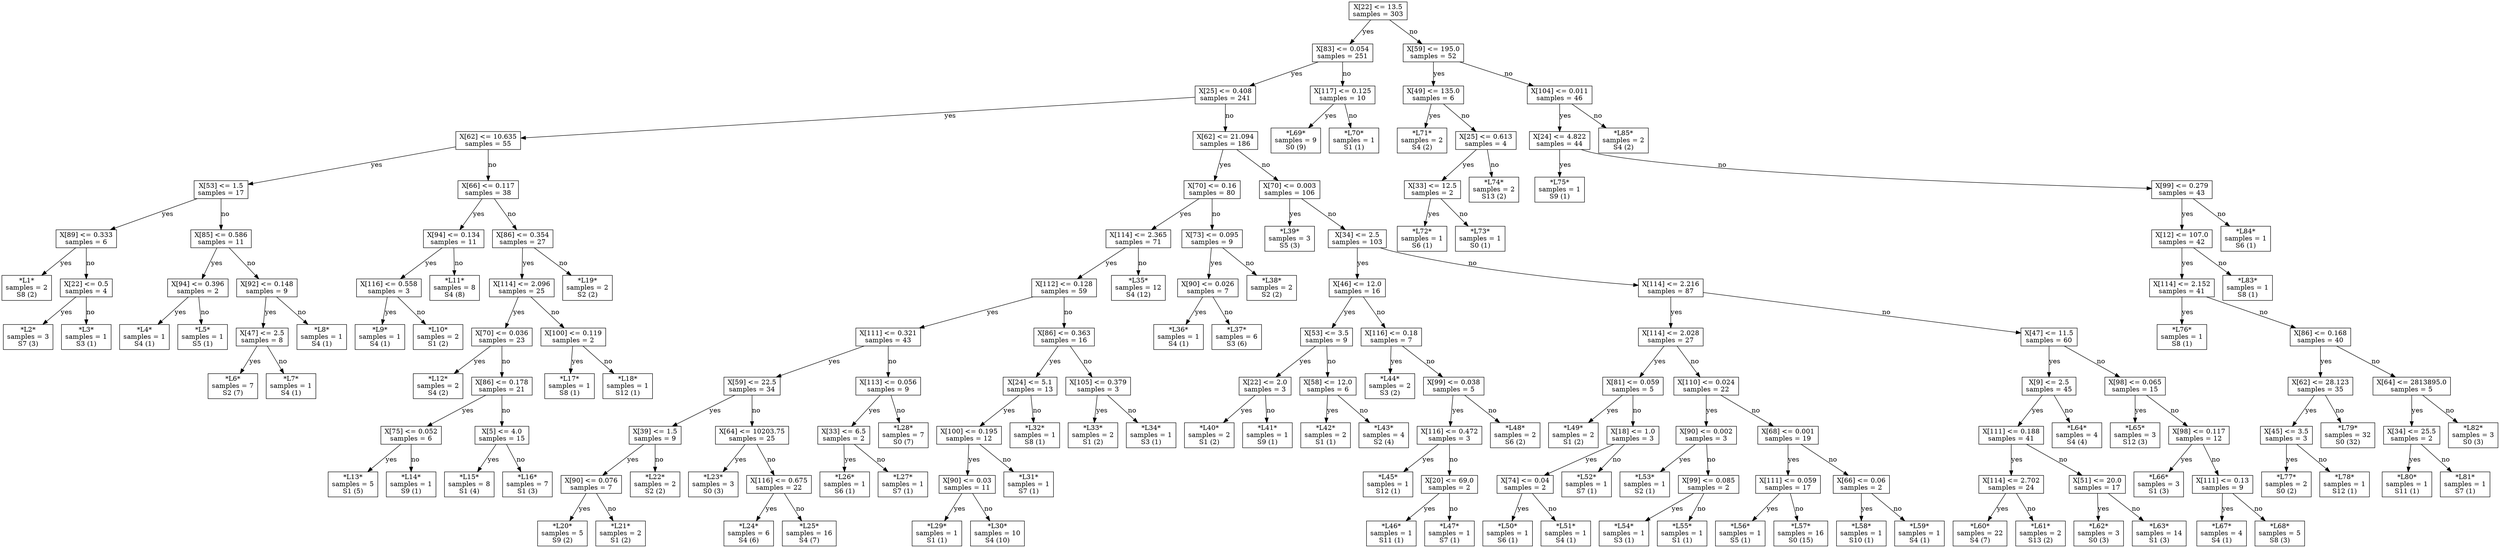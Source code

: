 digraph Tree {
node [shape=box] ;
0 [label="X[22] <= 13.5\nsamples = 303\n"] ;
1 [label="X[83] <= 0.054\nsamples = 251\n"] ;
0 -> 1 [label="yes"];
2 [label="X[25] <= 0.408\nsamples = 241\n"] ;
1 -> 2 [label="yes"];
3 [label="X[62] <= 10.635\nsamples = 55\n"] ;
2 -> 3 [label="yes"];
4 [label="X[53] <= 1.5\nsamples = 17\n"] ;
3 -> 4 [label="yes"];
5 [label="X[89] <= 0.333\nsamples = 6\n"] ;
4 -> 5 [label="yes"];
6 [label="*L1*\nsamples = 2\nS8 (2)\n"] ;
5 -> 6 [label="yes"];
7 [label="X[22] <= 0.5\nsamples = 4\n"] ;
5 -> 7 [label="no"];
8 [label="*L2*\nsamples = 3\nS7 (3)\n"] ;
7 -> 8 [label="yes"];
9 [label="*L3*\nsamples = 1\nS3 (1)\n"] ;
7 -> 9 [label="no"];
10 [label="X[85] <= 0.586\nsamples = 11\n"] ;
4 -> 10 [label="no"];
11 [label="X[94] <= 0.396\nsamples = 2\n"] ;
10 -> 11 [label="yes"];
12 [label="*L4*\nsamples = 1\nS4 (1)\n"] ;
11 -> 12 [label="yes"];
13 [label="*L5*\nsamples = 1\nS5 (1)\n"] ;
11 -> 13 [label="no"];
14 [label="X[92] <= 0.148\nsamples = 9\n"] ;
10 -> 14 [label="no"];
15 [label="X[47] <= 2.5\nsamples = 8\n"] ;
14 -> 15 [label="yes"];
16 [label="*L6*\nsamples = 7\nS2 (7)\n"] ;
15 -> 16 [label="yes"];
17 [label="*L7*\nsamples = 1\nS4 (1)\n"] ;
15 -> 17 [label="no"];
18 [label="*L8*\nsamples = 1\nS4 (1)\n"] ;
14 -> 18 [label="no"];
19 [label="X[66] <= 0.117\nsamples = 38\n"] ;
3 -> 19 [label="no"];
20 [label="X[94] <= 0.134\nsamples = 11\n"] ;
19 -> 20 [label="yes"];
21 [label="X[116] <= 0.558\nsamples = 3\n"] ;
20 -> 21 [label="yes"];
22 [label="*L9*\nsamples = 1\nS4 (1)\n"] ;
21 -> 22 [label="yes"];
23 [label="*L10*\nsamples = 2\nS1 (2)\n"] ;
21 -> 23 [label="no"];
24 [label="*L11*\nsamples = 8\nS4 (8)\n"] ;
20 -> 24 [label="no"];
25 [label="X[86] <= 0.354\nsamples = 27\n"] ;
19 -> 25 [label="no"];
26 [label="X[114] <= 2.096\nsamples = 25\n"] ;
25 -> 26 [label="yes"];
27 [label="X[70] <= 0.036\nsamples = 23\n"] ;
26 -> 27 [label="yes"];
28 [label="*L12*\nsamples = 2\nS4 (2)\n"] ;
27 -> 28 [label="yes"];
29 [label="X[86] <= 0.178\nsamples = 21\n"] ;
27 -> 29 [label="no"];
30 [label="X[75] <= 0.052\nsamples = 6\n"] ;
29 -> 30 [label="yes"];
31 [label="*L13*\nsamples = 5\nS1 (5)\n"] ;
30 -> 31 [label="yes"];
32 [label="*L14*\nsamples = 1\nS9 (1)\n"] ;
30 -> 32 [label="no"];
33 [label="X[5] <= 4.0\nsamples = 15\n"] ;
29 -> 33 [label="no"];
34 [label="*L15*\nsamples = 8\nS1 (4)\n"] ;
33 -> 34 [label="yes"];
35 [label="*L16*\nsamples = 7\nS1 (3)\n"] ;
33 -> 35 [label="no"];
36 [label="X[100] <= 0.119\nsamples = 2\n"] ;
26 -> 36 [label="no"];
37 [label="*L17*\nsamples = 1\nS8 (1)\n"] ;
36 -> 37 [label="yes"];
38 [label="*L18*\nsamples = 1\nS12 (1)\n"] ;
36 -> 38 [label="no"];
39 [label="*L19*\nsamples = 2\nS2 (2)\n"] ;
25 -> 39 [label="no"];
40 [label="X[62] <= 21.094\nsamples = 186\n"] ;
2 -> 40 [label="no"];
41 [label="X[70] <= 0.16\nsamples = 80\n"] ;
40 -> 41 [label="yes"];
42 [label="X[114] <= 2.365\nsamples = 71\n"] ;
41 -> 42 [label="yes"];
43 [label="X[112] <= 0.128\nsamples = 59\n"] ;
42 -> 43 [label="yes"];
44 [label="X[111] <= 0.321\nsamples = 43\n"] ;
43 -> 44 [label="yes"];
45 [label="X[59] <= 22.5\nsamples = 34\n"] ;
44 -> 45 [label="yes"];
46 [label="X[39] <= 1.5\nsamples = 9\n"] ;
45 -> 46 [label="yes"];
47 [label="X[90] <= 0.076\nsamples = 7\n"] ;
46 -> 47 [label="yes"];
48 [label="*L20*\nsamples = 5\nS9 (2)\n"] ;
47 -> 48 [label="yes"];
49 [label="*L21*\nsamples = 2\nS1 (2)\n"] ;
47 -> 49 [label="no"];
50 [label="*L22*\nsamples = 2\nS2 (2)\n"] ;
46 -> 50 [label="no"];
51 [label="X[64] <= 10203.75\nsamples = 25\n"] ;
45 -> 51 [label="no"];
52 [label="*L23*\nsamples = 3\nS0 (3)\n"] ;
51 -> 52 [label="yes"];
53 [label="X[116] <= 0.675\nsamples = 22\n"] ;
51 -> 53 [label="no"];
54 [label="*L24*\nsamples = 6\nS4 (6)\n"] ;
53 -> 54 [label="yes"];
55 [label="*L25*\nsamples = 16\nS4 (7)\n"] ;
53 -> 55 [label="no"];
56 [label="X[113] <= 0.056\nsamples = 9\n"] ;
44 -> 56 [label="no"];
57 [label="X[33] <= 6.5\nsamples = 2\n"] ;
56 -> 57 [label="yes"];
58 [label="*L26*\nsamples = 1\nS6 (1)\n"] ;
57 -> 58 [label="yes"];
59 [label="*L27*\nsamples = 1\nS7 (1)\n"] ;
57 -> 59 [label="no"];
60 [label="*L28*\nsamples = 7\nS0 (7)\n"] ;
56 -> 60 [label="no"];
61 [label="X[86] <= 0.363\nsamples = 16\n"] ;
43 -> 61 [label="no"];
62 [label="X[24] <= 5.1\nsamples = 13\n"] ;
61 -> 62 [label="yes"];
63 [label="X[100] <= 0.195\nsamples = 12\n"] ;
62 -> 63 [label="yes"];
64 [label="X[90] <= 0.03\nsamples = 11\n"] ;
63 -> 64 [label="yes"];
65 [label="*L29*\nsamples = 1\nS1 (1)\n"] ;
64 -> 65 [label="yes"];
66 [label="*L30*\nsamples = 10\nS4 (10)\n"] ;
64 -> 66 [label="no"];
67 [label="*L31*\nsamples = 1\nS7 (1)\n"] ;
63 -> 67 [label="no"];
68 [label="*L32*\nsamples = 1\nS8 (1)\n"] ;
62 -> 68 [label="no"];
69 [label="X[105] <= 0.379\nsamples = 3\n"] ;
61 -> 69 [label="no"];
70 [label="*L33*\nsamples = 2\nS1 (2)\n"] ;
69 -> 70 [label="yes"];
71 [label="*L34*\nsamples = 1\nS3 (1)\n"] ;
69 -> 71 [label="no"];
72 [label="*L35*\nsamples = 12\nS4 (12)\n"] ;
42 -> 72 [label="no"];
73 [label="X[73] <= 0.095\nsamples = 9\n"] ;
41 -> 73 [label="no"];
74 [label="X[90] <= 0.026\nsamples = 7\n"] ;
73 -> 74 [label="yes"];
75 [label="*L36*\nsamples = 1\nS4 (1)\n"] ;
74 -> 75 [label="yes"];
76 [label="*L37*\nsamples = 6\nS3 (6)\n"] ;
74 -> 76 [label="no"];
77 [label="*L38*\nsamples = 2\nS2 (2)\n"] ;
73 -> 77 [label="no"];
78 [label="X[70] <= 0.003\nsamples = 106\n"] ;
40 -> 78 [label="no"];
79 [label="*L39*\nsamples = 3\nS5 (3)\n"] ;
78 -> 79 [label="yes"];
80 [label="X[34] <= 2.5\nsamples = 103\n"] ;
78 -> 80 [label="no"];
81 [label="X[46] <= 12.0\nsamples = 16\n"] ;
80 -> 81 [label="yes"];
82 [label="X[53] <= 3.5\nsamples = 9\n"] ;
81 -> 82 [label="yes"];
83 [label="X[22] <= 2.0\nsamples = 3\n"] ;
82 -> 83 [label="yes"];
84 [label="*L40*\nsamples = 2\nS1 (2)\n"] ;
83 -> 84 [label="yes"];
85 [label="*L41*\nsamples = 1\nS9 (1)\n"] ;
83 -> 85 [label="no"];
86 [label="X[58] <= 12.0\nsamples = 6\n"] ;
82 -> 86 [label="no"];
87 [label="*L42*\nsamples = 2\nS1 (1)\n"] ;
86 -> 87 [label="yes"];
88 [label="*L43*\nsamples = 4\nS2 (4)\n"] ;
86 -> 88 [label="no"];
89 [label="X[116] <= 0.18\nsamples = 7\n"] ;
81 -> 89 [label="no"];
90 [label="*L44*\nsamples = 2\nS3 (2)\n"] ;
89 -> 90 [label="yes"];
91 [label="X[99] <= 0.038\nsamples = 5\n"] ;
89 -> 91 [label="no"];
92 [label="X[116] <= 0.472\nsamples = 3\n"] ;
91 -> 92 [label="yes"];
93 [label="*L45*\nsamples = 1\nS12 (1)\n"] ;
92 -> 93 [label="yes"];
94 [label="X[20] <= 69.0\nsamples = 2\n"] ;
92 -> 94 [label="no"];
95 [label="*L46*\nsamples = 1\nS11 (1)\n"] ;
94 -> 95 [label="yes"];
96 [label="*L47*\nsamples = 1\nS7 (1)\n"] ;
94 -> 96 [label="no"];
97 [label="*L48*\nsamples = 2\nS6 (2)\n"] ;
91 -> 97 [label="no"];
98 [label="X[114] <= 2.216\nsamples = 87\n"] ;
80 -> 98 [label="no"];
99 [label="X[114] <= 2.028\nsamples = 27\n"] ;
98 -> 99 [label="yes"];
100 [label="X[81] <= 0.059\nsamples = 5\n"] ;
99 -> 100 [label="yes"];
101 [label="*L49*\nsamples = 2\nS1 (2)\n"] ;
100 -> 101 [label="yes"];
102 [label="X[18] <= 1.0\nsamples = 3\n"] ;
100 -> 102 [label="no"];
103 [label="X[74] <= 0.04\nsamples = 2\n"] ;
102 -> 103 [label="yes"];
104 [label="*L50*\nsamples = 1\nS6 (1)\n"] ;
103 -> 104 [label="yes"];
105 [label="*L51*\nsamples = 1\nS4 (1)\n"] ;
103 -> 105 [label="no"];
106 [label="*L52*\nsamples = 1\nS7 (1)\n"] ;
102 -> 106 [label="no"];
107 [label="X[110] <= 0.024\nsamples = 22\n"] ;
99 -> 107 [label="no"];
108 [label="X[90] <= 0.002\nsamples = 3\n"] ;
107 -> 108 [label="yes"];
109 [label="*L53*\nsamples = 1\nS2 (1)\n"] ;
108 -> 109 [label="yes"];
110 [label="X[99] <= 0.085\nsamples = 2\n"] ;
108 -> 110 [label="no"];
111 [label="*L54*\nsamples = 1\nS3 (1)\n"] ;
110 -> 111 [label="yes"];
112 [label="*L55*\nsamples = 1\nS1 (1)\n"] ;
110 -> 112 [label="no"];
113 [label="X[68] <= 0.001\nsamples = 19\n"] ;
107 -> 113 [label="no"];
114 [label="X[111] <= 0.059\nsamples = 17\n"] ;
113 -> 114 [label="yes"];
115 [label="*L56*\nsamples = 1\nS5 (1)\n"] ;
114 -> 115 [label="yes"];
116 [label="*L57*\nsamples = 16\nS0 (15)\n"] ;
114 -> 116 [label="no"];
117 [label="X[66] <= 0.06\nsamples = 2\n"] ;
113 -> 117 [label="no"];
118 [label="*L58*\nsamples = 1\nS10 (1)\n"] ;
117 -> 118 [label="yes"];
119 [label="*L59*\nsamples = 1\nS4 (1)\n"] ;
117 -> 119 [label="no"];
120 [label="X[47] <= 11.5\nsamples = 60\n"] ;
98 -> 120 [label="no"];
121 [label="X[9] <= 2.5\nsamples = 45\n"] ;
120 -> 121 [label="yes"];
122 [label="X[111] <= 0.188\nsamples = 41\n"] ;
121 -> 122 [label="yes"];
123 [label="X[114] <= 2.702\nsamples = 24\n"] ;
122 -> 123 [label="yes"];
124 [label="*L60*\nsamples = 22\nS4 (7)\n"] ;
123 -> 124 [label="yes"];
125 [label="*L61*\nsamples = 2\nS13 (2)\n"] ;
123 -> 125 [label="no"];
126 [label="X[51] <= 20.0\nsamples = 17\n"] ;
122 -> 126 [label="no"];
127 [label="*L62*\nsamples = 3\nS0 (3)\n"] ;
126 -> 127 [label="yes"];
128 [label="*L63*\nsamples = 14\nS1 (3)\n"] ;
126 -> 128 [label="no"];
129 [label="*L64*\nsamples = 4\nS4 (4)\n"] ;
121 -> 129 [label="no"];
130 [label="X[98] <= 0.065\nsamples = 15\n"] ;
120 -> 130 [label="no"];
131 [label="*L65*\nsamples = 3\nS12 (3)\n"] ;
130 -> 131 [label="yes"];
132 [label="X[98] <= 0.117\nsamples = 12\n"] ;
130 -> 132 [label="no"];
133 [label="*L66*\nsamples = 3\nS1 (3)\n"] ;
132 -> 133 [label="yes"];
134 [label="X[111] <= 0.13\nsamples = 9\n"] ;
132 -> 134 [label="no"];
135 [label="*L67*\nsamples = 4\nS4 (1)\n"] ;
134 -> 135 [label="yes"];
136 [label="*L68*\nsamples = 5\nS8 (3)\n"] ;
134 -> 136 [label="no"];
137 [label="X[117] <= 0.125\nsamples = 10\n"] ;
1 -> 137 [label="no"];
138 [label="*L69*\nsamples = 9\nS0 (9)\n"] ;
137 -> 138 [label="yes"];
139 [label="*L70*\nsamples = 1\nS1 (1)\n"] ;
137 -> 139 [label="no"];
140 [label="X[59] <= 195.0\nsamples = 52\n"] ;
0 -> 140 [label="no"];
141 [label="X[49] <= 135.0\nsamples = 6\n"] ;
140 -> 141 [label="yes"];
142 [label="*L71*\nsamples = 2\nS4 (2)\n"] ;
141 -> 142 [label="yes"];
143 [label="X[25] <= 0.613\nsamples = 4\n"] ;
141 -> 143 [label="no"];
144 [label="X[33] <= 12.5\nsamples = 2\n"] ;
143 -> 144 [label="yes"];
145 [label="*L72*\nsamples = 1\nS6 (1)\n"] ;
144 -> 145 [label="yes"];
146 [label="*L73*\nsamples = 1\nS0 (1)\n"] ;
144 -> 146 [label="no"];
147 [label="*L74*\nsamples = 2\nS13 (2)\n"] ;
143 -> 147 [label="no"];
148 [label="X[104] <= 0.011\nsamples = 46\n"] ;
140 -> 148 [label="no"];
149 [label="X[24] <= 4.822\nsamples = 44\n"] ;
148 -> 149 [label="yes"];
150 [label="*L75*\nsamples = 1\nS9 (1)\n"] ;
149 -> 150 [label="yes"];
151 [label="X[99] <= 0.279\nsamples = 43\n"] ;
149 -> 151 [label="no"];
152 [label="X[12] <= 107.0\nsamples = 42\n"] ;
151 -> 152 [label="yes"];
153 [label="X[114] <= 2.152\nsamples = 41\n"] ;
152 -> 153 [label="yes"];
154 [label="*L76*\nsamples = 1\nS8 (1)\n"] ;
153 -> 154 [label="yes"];
155 [label="X[86] <= 0.168\nsamples = 40\n"] ;
153 -> 155 [label="no"];
156 [label="X[62] <= 28.123\nsamples = 35\n"] ;
155 -> 156 [label="yes"];
157 [label="X[45] <= 3.5\nsamples = 3\n"] ;
156 -> 157 [label="yes"];
158 [label="*L77*\nsamples = 2\nS0 (2)\n"] ;
157 -> 158 [label="yes"];
159 [label="*L78*\nsamples = 1\nS12 (1)\n"] ;
157 -> 159 [label="no"];
160 [label="*L79*\nsamples = 32\nS0 (32)\n"] ;
156 -> 160 [label="no"];
161 [label="X[64] <= 2813895.0\nsamples = 5\n"] ;
155 -> 161 [label="no"];
162 [label="X[34] <= 25.5\nsamples = 2\n"] ;
161 -> 162 [label="yes"];
163 [label="*L80*\nsamples = 1\nS11 (1)\n"] ;
162 -> 163 [label="yes"];
164 [label="*L81*\nsamples = 1\nS7 (1)\n"] ;
162 -> 164 [label="no"];
165 [label="*L82*\nsamples = 3\nS0 (3)\n"] ;
161 -> 165 [label="no"];
166 [label="*L83*\nsamples = 1\nS8 (1)\n"] ;
152 -> 166 [label="no"];
167 [label="*L84*\nsamples = 1\nS6 (1)\n"] ;
151 -> 167 [label="no"];
168 [label="*L85*\nsamples = 2\nS4 (2)\n"] ;
148 -> 168 [label="no"];
}

